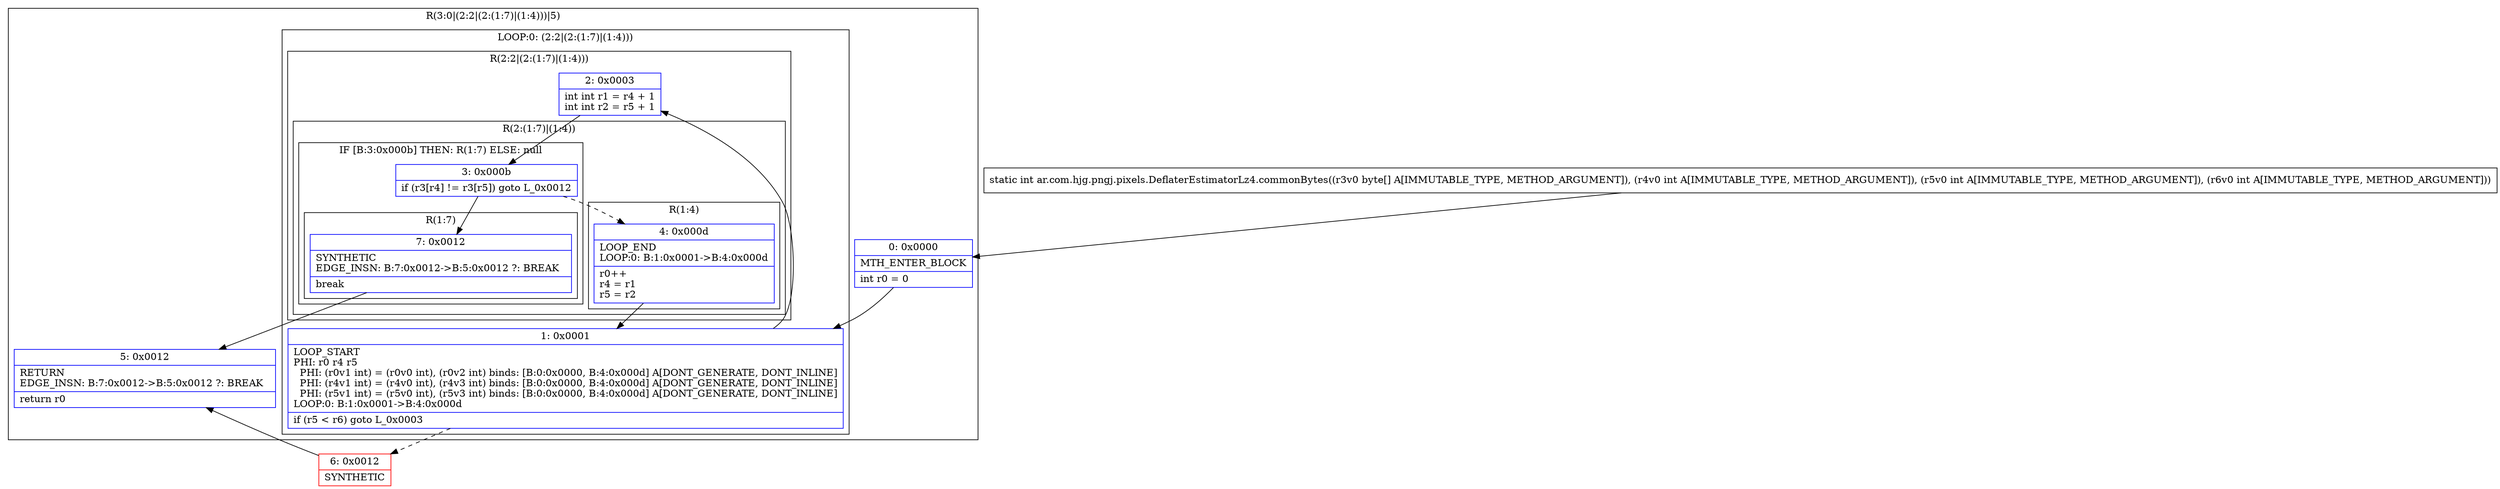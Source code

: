 digraph "CFG forar.com.hjg.pngj.pixels.DeflaterEstimatorLz4.commonBytes([BIII)I" {
subgraph cluster_Region_1689292607 {
label = "R(3:0|(2:2|(2:(1:7)|(1:4)))|5)";
node [shape=record,color=blue];
Node_0 [shape=record,label="{0\:\ 0x0000|MTH_ENTER_BLOCK\l|int r0 = 0\l}"];
subgraph cluster_LoopRegion_834951227 {
label = "LOOP:0: (2:2|(2:(1:7)|(1:4)))";
node [shape=record,color=blue];
Node_1 [shape=record,label="{1\:\ 0x0001|LOOP_START\lPHI: r0 r4 r5 \l  PHI: (r0v1 int) = (r0v0 int), (r0v2 int) binds: [B:0:0x0000, B:4:0x000d] A[DONT_GENERATE, DONT_INLINE]\l  PHI: (r4v1 int) = (r4v0 int), (r4v3 int) binds: [B:0:0x0000, B:4:0x000d] A[DONT_GENERATE, DONT_INLINE]\l  PHI: (r5v1 int) = (r5v0 int), (r5v3 int) binds: [B:0:0x0000, B:4:0x000d] A[DONT_GENERATE, DONT_INLINE]\lLOOP:0: B:1:0x0001\-\>B:4:0x000d\l|if (r5 \< r6) goto L_0x0003\l}"];
subgraph cluster_Region_1587160481 {
label = "R(2:2|(2:(1:7)|(1:4)))";
node [shape=record,color=blue];
Node_2 [shape=record,label="{2\:\ 0x0003|int int r1 = r4 + 1\lint int r2 = r5 + 1\l}"];
subgraph cluster_Region_2066196977 {
label = "R(2:(1:7)|(1:4))";
node [shape=record,color=blue];
subgraph cluster_IfRegion_1165838740 {
label = "IF [B:3:0x000b] THEN: R(1:7) ELSE: null";
node [shape=record,color=blue];
Node_3 [shape=record,label="{3\:\ 0x000b|if (r3[r4] != r3[r5]) goto L_0x0012\l}"];
subgraph cluster_Region_202241218 {
label = "R(1:7)";
node [shape=record,color=blue];
Node_7 [shape=record,label="{7\:\ 0x0012|SYNTHETIC\lEDGE_INSN: B:7:0x0012\-\>B:5:0x0012 ?: BREAK  \l|break\l}"];
}
}
subgraph cluster_Region_23264663 {
label = "R(1:4)";
node [shape=record,color=blue];
Node_4 [shape=record,label="{4\:\ 0x000d|LOOP_END\lLOOP:0: B:1:0x0001\-\>B:4:0x000d\l|r0++\lr4 = r1\lr5 = r2\l}"];
}
}
}
}
Node_5 [shape=record,label="{5\:\ 0x0012|RETURN\lEDGE_INSN: B:7:0x0012\-\>B:5:0x0012 ?: BREAK  \l|return r0\l}"];
}
Node_6 [shape=record,color=red,label="{6\:\ 0x0012|SYNTHETIC\l}"];
MethodNode[shape=record,label="{static int ar.com.hjg.pngj.pixels.DeflaterEstimatorLz4.commonBytes((r3v0 byte[] A[IMMUTABLE_TYPE, METHOD_ARGUMENT]), (r4v0 int A[IMMUTABLE_TYPE, METHOD_ARGUMENT]), (r5v0 int A[IMMUTABLE_TYPE, METHOD_ARGUMENT]), (r6v0 int A[IMMUTABLE_TYPE, METHOD_ARGUMENT])) }"];
MethodNode -> Node_0;
Node_0 -> Node_1;
Node_1 -> Node_2;
Node_1 -> Node_6[style=dashed];
Node_2 -> Node_3;
Node_3 -> Node_4[style=dashed];
Node_3 -> Node_7;
Node_7 -> Node_5;
Node_4 -> Node_1;
Node_6 -> Node_5;
}

